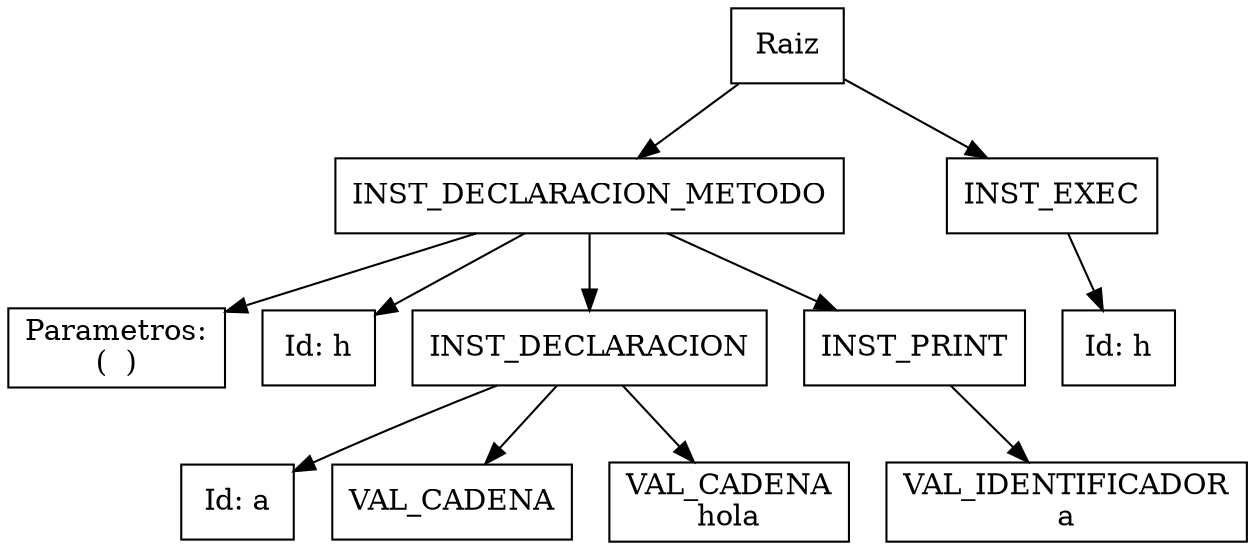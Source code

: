 digraph mygraph { node [shape=box];
"Raiz" [label= "Raiz"]; 
"INST_DECLARACION_METODO11h" [label= "INST_DECLARACION_METODO"]; 
"INST_DECLARACION_METODO11h_param" [label= "Parametros:
(  )"]; 
"INST_DECLARACION_METODO11hid" [label= "Id: h"]; 
"Raiz" -> "INST_DECLARACION_METODO11h"
"INST_DECLARACION_METODO11h" -> "INST_DECLARACION_METODO11h_param"
"INST_DECLARACION_METODO11h" -> "INST_DECLARACION_METODO11hid"
"INST_DECLARACION_METODO11h" [label= "INST_DECLARACION_METODO"]; 
"INST_DECLARACION75a" [label= "Id: a"]; 
"INST_DECLARACION75" [label= "INST_DECLARACION"]; 
"INST_DECLARACION75VAL_CADENA" [label= "VAL_CADENA"]; 
"INST_DECLARACION_METODO11h" -> "INST_DECLARACION75"
"INST_DECLARACION75" -> "INST_DECLARACION75VAL_CADENA"
"INST_DECLARACION75" -> "INST_DECLARACION75a"
"INST_DECLARACION75" [label= "INST_DECLARACION"]; 
"VAL_CADENA719" [label= "VAL_CADENA\nhola"]; 
"INST_DECLARACION75" -> "VAL_CADENA719"
"INST_DECLARACION_METODO11h" [label= "INST_DECLARACION_METODO"]; 
"INST_PRINT85" [label= "INST_PRINT"]; 
"INST_DECLARACION_METODO11h" -> "INST_PRINT85"
"INST_PRINT85" [label= "INST_PRINT"]; 
"VAL_IDENTIFICADOR812" [label= "VAL_IDENTIFICADOR\na"]; 
"INST_PRINT85" -> "VAL_IDENTIFICADOR812"
"Raiz" [label= "Raiz"]; 
"INST_EXEC101hh" [label= "Id: h"]; 
"INST_EXEC101h" [label= "INST_EXEC"]; 
"Raiz" -> "INST_EXEC101h"
"INST_EXEC101h" -> "INST_EXEC101hh"

}